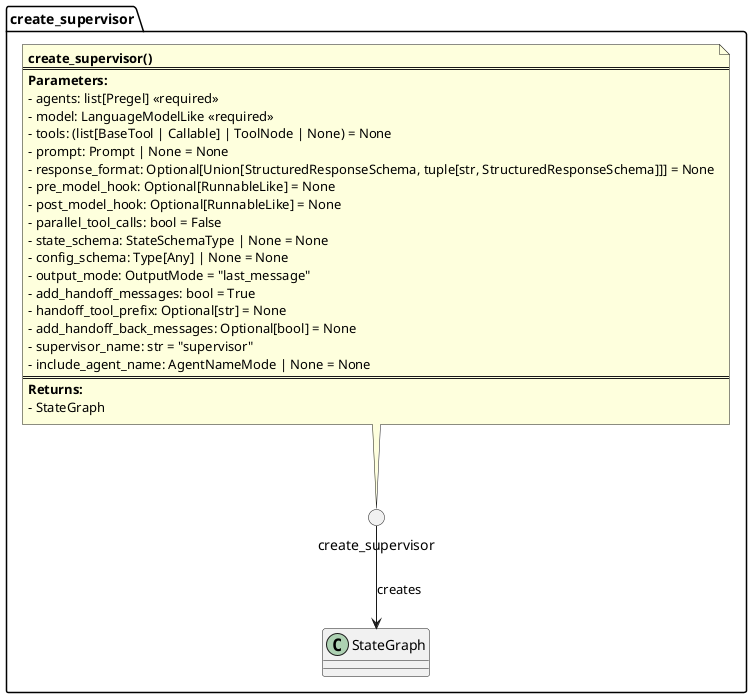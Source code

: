 @startuml create_supervisor_diagram

package create_supervisor {

  () create_supervisor as supervisor_creator
  note top of supervisor_creator
  **create_supervisor()**
  ====
  **Parameters:**
  - agents: list[Pregel] <<required>>
  - model: LanguageModelLike <<required>>
  - tools: (list[BaseTool | Callable] | ToolNode | None) = None
  - prompt: Prompt | None = None
  - response_format: Optional[Union[StructuredResponseSchema, tuple[str, StructuredResponseSchema]]] = None
  - pre_model_hook: Optional[RunnableLike] = None
  - post_model_hook: Optional[RunnableLike] = None
  - parallel_tool_calls: bool = False
  - state_schema: StateSchemaType | None = None
  - config_schema: Type[Any] | None = None
  - output_mode: OutputMode = "last_message"
  - add_handoff_messages: bool = True
  - handoff_tool_prefix: Optional[str] = None
  - add_handoff_back_messages: Optional[bool] = None
  - supervisor_name: str = "supervisor"
  - include_agent_name: AgentNameMode | None = None
  ====
  **Returns:**
  - StateGraph
  end note

  class StateGraph {
  }

  supervisor_creator --> StateGraph : creates
}

@enduml